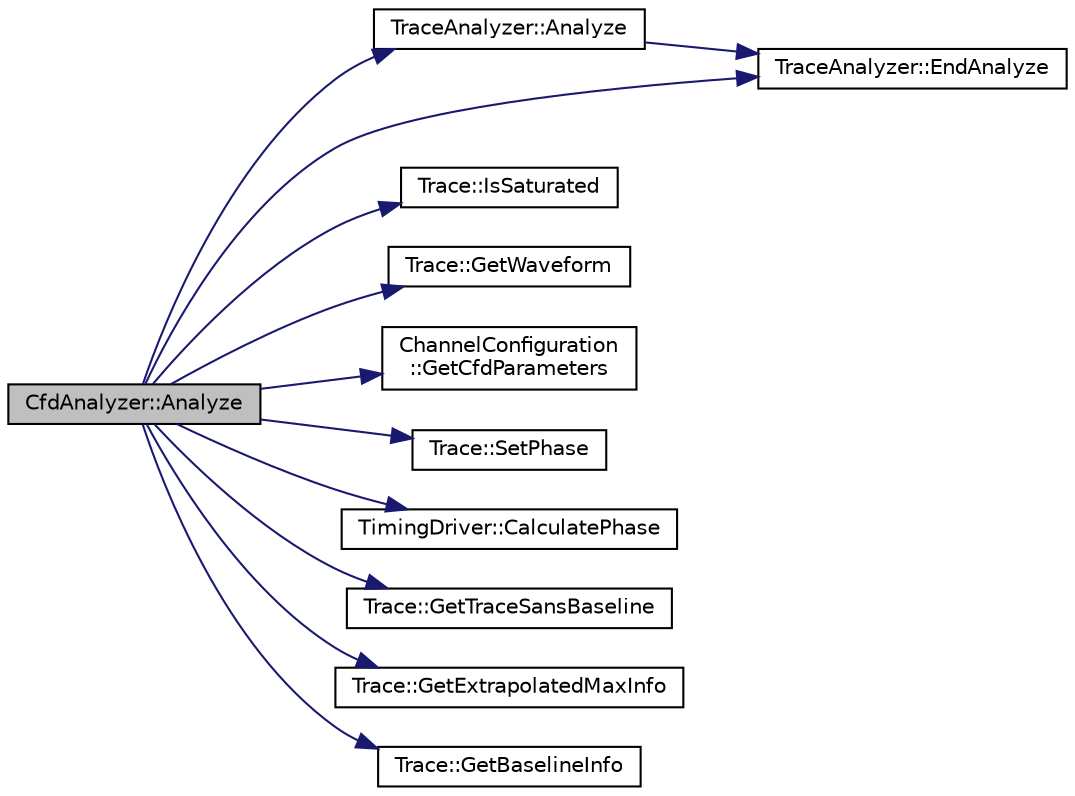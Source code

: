 digraph "CfdAnalyzer::Analyze"
{
  edge [fontname="Helvetica",fontsize="10",labelfontname="Helvetica",labelfontsize="10"];
  node [fontname="Helvetica",fontsize="10",shape=record];
  rankdir="LR";
  Node1 [label="CfdAnalyzer::Analyze",height=0.2,width=0.4,color="black", fillcolor="grey75", style="filled", fontcolor="black"];
  Node1 -> Node2 [color="midnightblue",fontsize="10",style="solid",fontname="Helvetica"];
  Node2 [label="TraceAnalyzer::Analyze",height=0.2,width=0.4,color="black", fillcolor="white", style="filled",URL="$d2/dbc/class_trace_analyzer.html#a0915fb97c3ebe928cab17deff5e497ec"];
  Node2 -> Node3 [color="midnightblue",fontsize="10",style="solid",fontname="Helvetica"];
  Node3 [label="TraceAnalyzer::EndAnalyze",height=0.2,width=0.4,color="black", fillcolor="white", style="filled",URL="$d2/dbc/class_trace_analyzer.html#ae7ac212d764d0e394fcb323f68d23c66"];
  Node1 -> Node3 [color="midnightblue",fontsize="10",style="solid",fontname="Helvetica"];
  Node1 -> Node4 [color="midnightblue",fontsize="10",style="solid",fontname="Helvetica"];
  Node4 [label="Trace::IsSaturated",height=0.2,width=0.4,color="black", fillcolor="white", style="filled",URL="$dd/db7/class_trace.html#a7ae0bf7209ee6b579b0cfcb7b86aa5ef"];
  Node1 -> Node5 [color="midnightblue",fontsize="10",style="solid",fontname="Helvetica"];
  Node5 [label="Trace::GetWaveform",height=0.2,width=0.4,color="black", fillcolor="white", style="filled",URL="$dd/db7/class_trace.html#a07422117998494b79c0805f0f2cc5f95"];
  Node1 -> Node6 [color="midnightblue",fontsize="10",style="solid",fontname="Helvetica"];
  Node6 [label="ChannelConfiguration\l::GetCfdParameters",height=0.2,width=0.4,color="black", fillcolor="white", style="filled",URL="$d6/d20/class_channel_configuration.html#aa32b0e13b6faf461fca001842cefa333"];
  Node1 -> Node7 [color="midnightblue",fontsize="10",style="solid",fontname="Helvetica"];
  Node7 [label="Trace::SetPhase",height=0.2,width=0.4,color="black", fillcolor="white", style="filled",URL="$dd/db7/class_trace.html#a4694ebbfde6031a7dd8e86cb0530cceb"];
  Node1 -> Node8 [color="midnightblue",fontsize="10",style="solid",fontname="Helvetica"];
  Node8 [label="TimingDriver::CalculatePhase",height=0.2,width=0.4,color="black", fillcolor="white", style="filled",URL="$dd/d06/class_timing_driver.html#acd650062cf78da2c5e5efea70a1658b8"];
  Node1 -> Node9 [color="midnightblue",fontsize="10",style="solid",fontname="Helvetica"];
  Node9 [label="Trace::GetTraceSansBaseline",height=0.2,width=0.4,color="black", fillcolor="white", style="filled",URL="$dd/db7/class_trace.html#a7a75bd64211345aa8d8e9f5a516697ca"];
  Node1 -> Node10 [color="midnightblue",fontsize="10",style="solid",fontname="Helvetica"];
  Node10 [label="Trace::GetExtrapolatedMaxInfo",height=0.2,width=0.4,color="black", fillcolor="white", style="filled",URL="$dd/db7/class_trace.html#a2b1a6f03db233ea403c6390cb4159c36"];
  Node1 -> Node11 [color="midnightblue",fontsize="10",style="solid",fontname="Helvetica"];
  Node11 [label="Trace::GetBaselineInfo",height=0.2,width=0.4,color="black", fillcolor="white", style="filled",URL="$dd/db7/class_trace.html#aeee6c9b5e253a8df3dd8fa81fccc104f"];
}
